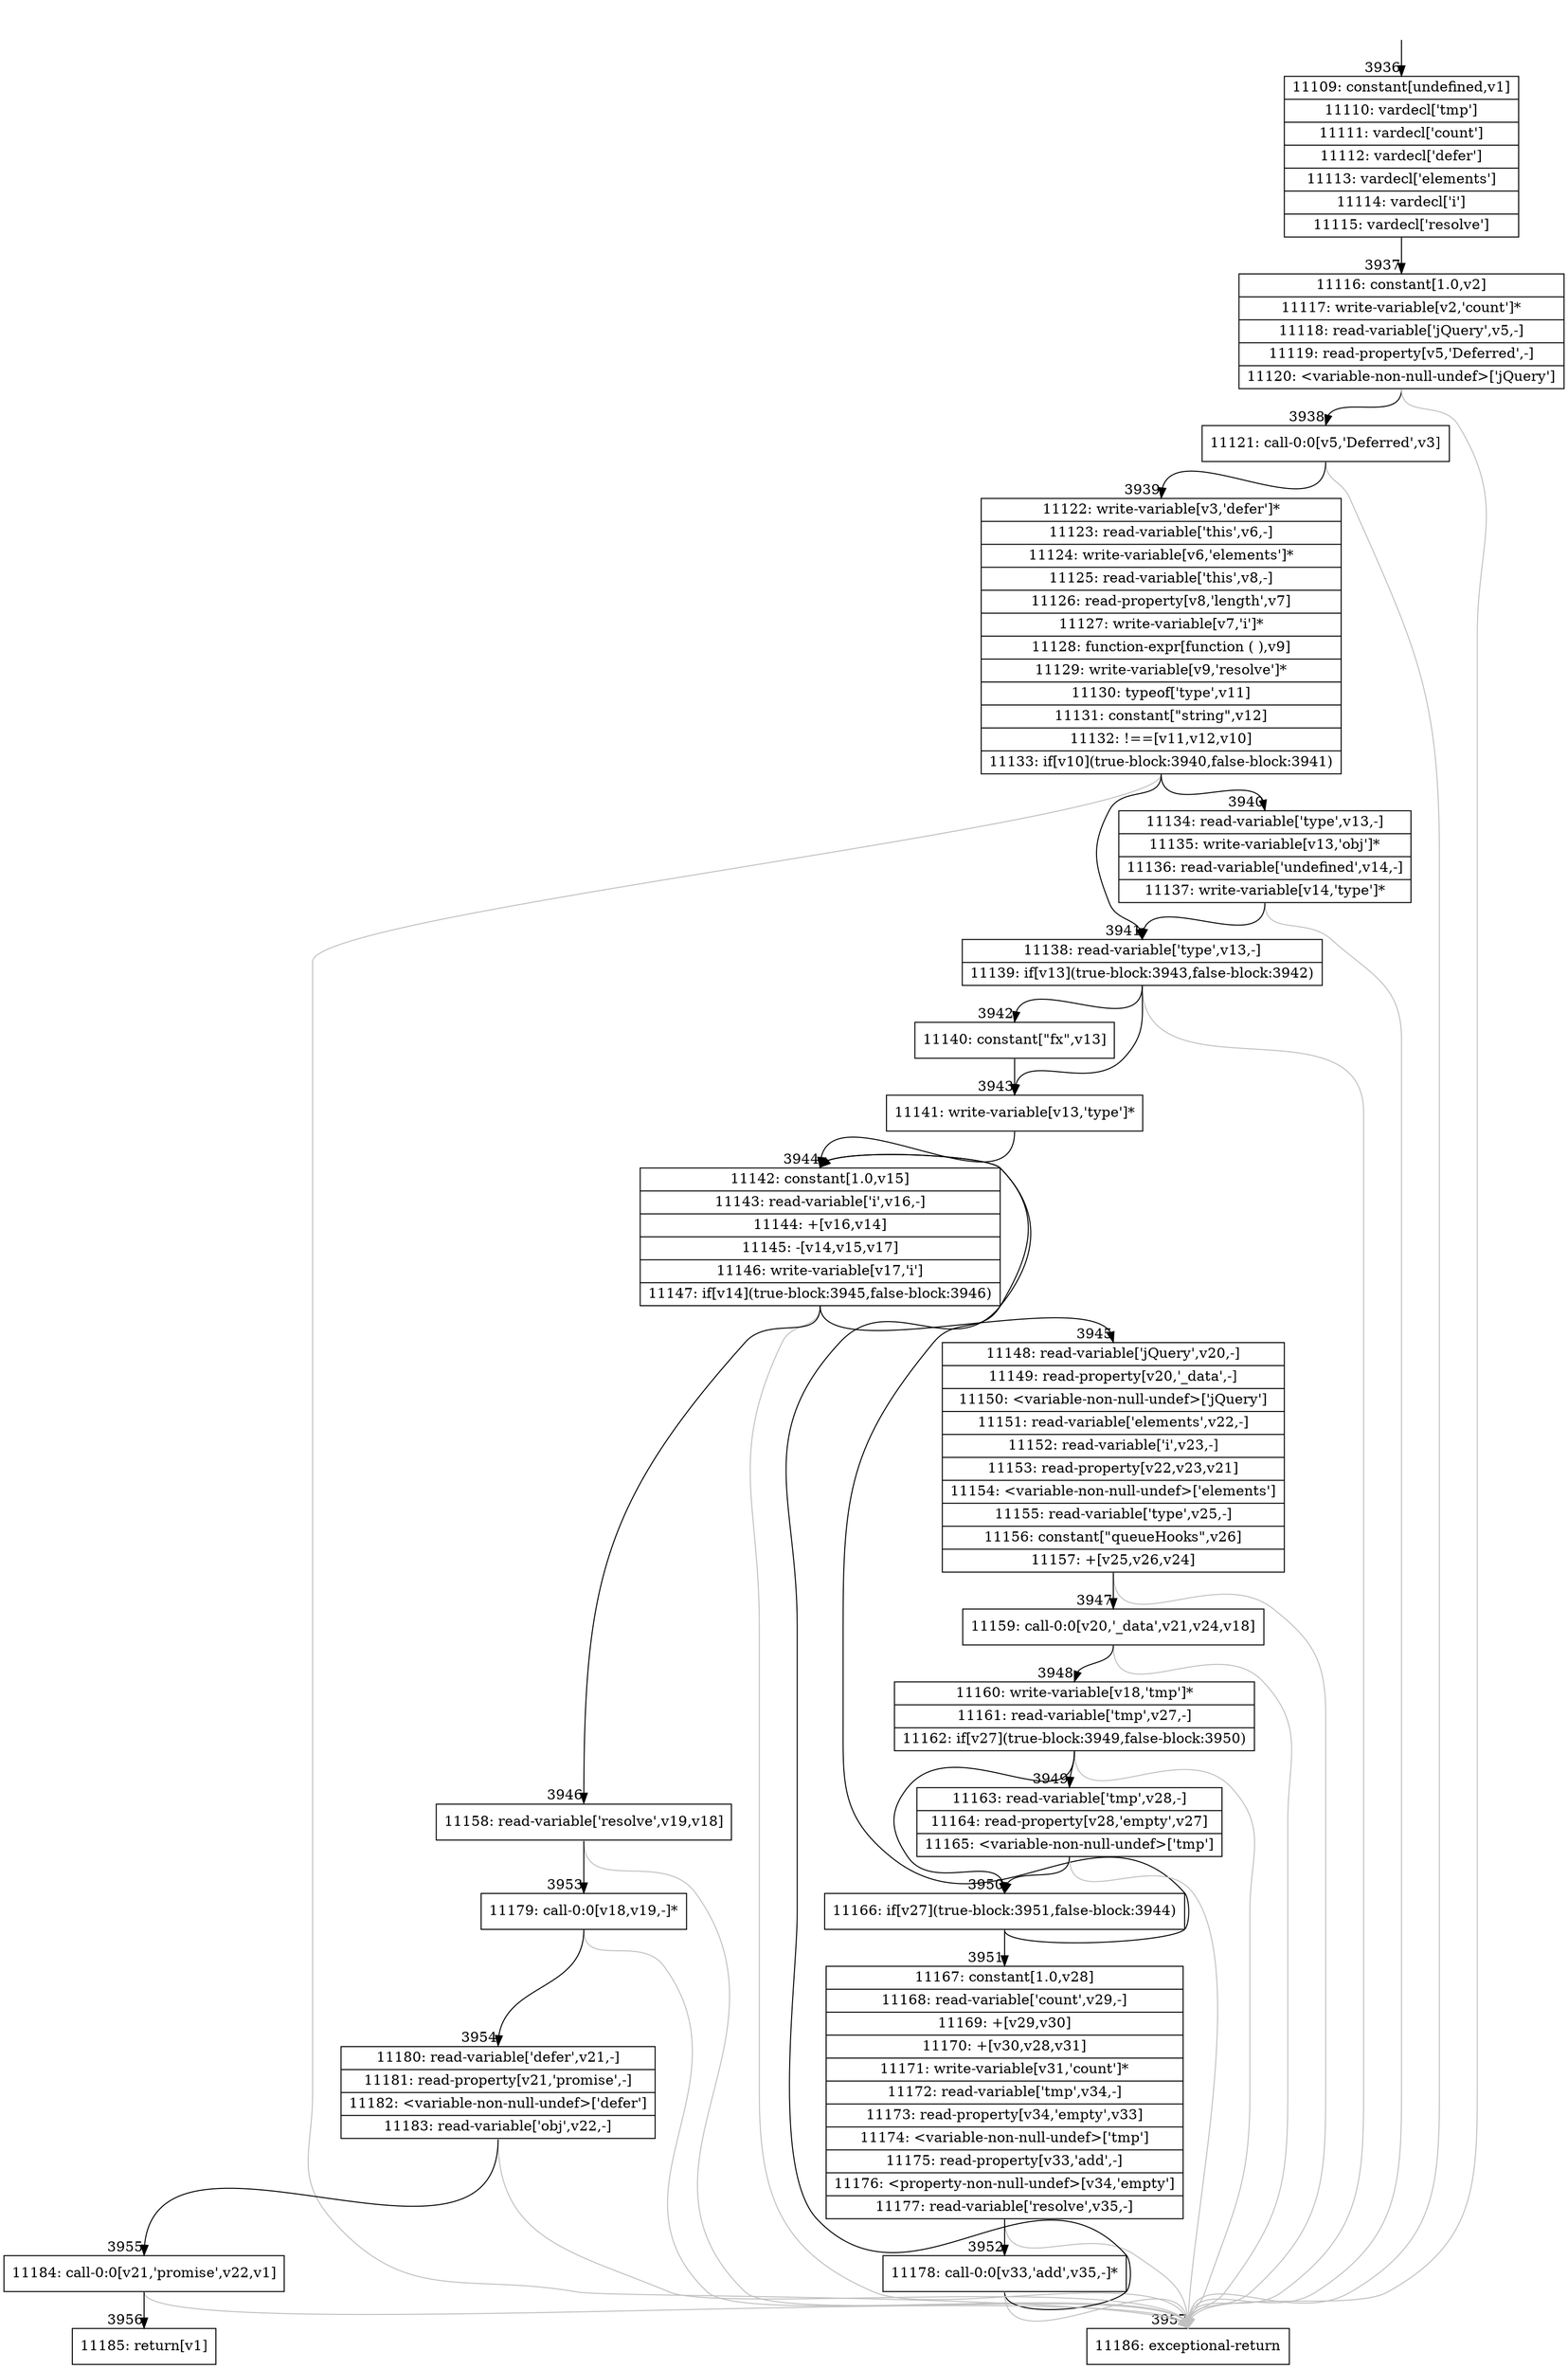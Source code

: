 digraph {
rankdir="TD"
BB_entry265[shape=none,label=""];
BB_entry265 -> BB3936 [tailport=s, headport=n, headlabel="    3936"]
BB3936 [shape=record label="{11109: constant[undefined,v1]|11110: vardecl['tmp']|11111: vardecl['count']|11112: vardecl['defer']|11113: vardecl['elements']|11114: vardecl['i']|11115: vardecl['resolve']}" ] 
BB3936 -> BB3937 [tailport=s, headport=n, headlabel="      3937"]
BB3937 [shape=record label="{11116: constant[1.0,v2]|11117: write-variable[v2,'count']*|11118: read-variable['jQuery',v5,-]|11119: read-property[v5,'Deferred',-]|11120: \<variable-non-null-undef\>['jQuery']}" ] 
BB3937 -> BB3938 [tailport=s, headport=n, headlabel="      3938"]
BB3937 -> BB3957 [tailport=s, headport=n, color=gray, headlabel="      3957"]
BB3938 [shape=record label="{11121: call-0:0[v5,'Deferred',v3]}" ] 
BB3938 -> BB3939 [tailport=s, headport=n, headlabel="      3939"]
BB3938 -> BB3957 [tailport=s, headport=n, color=gray]
BB3939 [shape=record label="{11122: write-variable[v3,'defer']*|11123: read-variable['this',v6,-]|11124: write-variable[v6,'elements']*|11125: read-variable['this',v8,-]|11126: read-property[v8,'length',v7]|11127: write-variable[v7,'i']*|11128: function-expr[function ( ),v9]|11129: write-variable[v9,'resolve']*|11130: typeof['type',v11]|11131: constant[\"string\",v12]|11132: !==[v11,v12,v10]|11133: if[v10](true-block:3940,false-block:3941)}" ] 
BB3939 -> BB3940 [tailport=s, headport=n, headlabel="      3940"]
BB3939 -> BB3941 [tailport=s, headport=n, headlabel="      3941"]
BB3939 -> BB3957 [tailport=s, headport=n, color=gray]
BB3940 [shape=record label="{11134: read-variable['type',v13,-]|11135: write-variable[v13,'obj']*|11136: read-variable['undefined',v14,-]|11137: write-variable[v14,'type']*}" ] 
BB3940 -> BB3941 [tailport=s, headport=n]
BB3940 -> BB3957 [tailport=s, headport=n, color=gray]
BB3941 [shape=record label="{11138: read-variable['type',v13,-]|11139: if[v13](true-block:3943,false-block:3942)}" ] 
BB3941 -> BB3943 [tailport=s, headport=n, headlabel="      3943"]
BB3941 -> BB3942 [tailport=s, headport=n, headlabel="      3942"]
BB3941 -> BB3957 [tailport=s, headport=n, color=gray]
BB3942 [shape=record label="{11140: constant[\"fx\",v13]}" ] 
BB3942 -> BB3943 [tailport=s, headport=n]
BB3943 [shape=record label="{11141: write-variable[v13,'type']*}" ] 
BB3943 -> BB3944 [tailport=s, headport=n, headlabel="      3944"]
BB3944 [shape=record label="{11142: constant[1.0,v15]|11143: read-variable['i',v16,-]|11144: +[v16,v14]|11145: -[v14,v15,v17]|11146: write-variable[v17,'i']|11147: if[v14](true-block:3945,false-block:3946)}" ] 
BB3944 -> BB3945 [tailport=s, headport=n, headlabel="      3945"]
BB3944 -> BB3946 [tailport=s, headport=n, headlabel="      3946"]
BB3944 -> BB3957 [tailport=s, headport=n, color=gray]
BB3945 [shape=record label="{11148: read-variable['jQuery',v20,-]|11149: read-property[v20,'_data',-]|11150: \<variable-non-null-undef\>['jQuery']|11151: read-variable['elements',v22,-]|11152: read-variable['i',v23,-]|11153: read-property[v22,v23,v21]|11154: \<variable-non-null-undef\>['elements']|11155: read-variable['type',v25,-]|11156: constant[\"queueHooks\",v26]|11157: +[v25,v26,v24]}" ] 
BB3945 -> BB3947 [tailport=s, headport=n, headlabel="      3947"]
BB3945 -> BB3957 [tailport=s, headport=n, color=gray]
BB3946 [shape=record label="{11158: read-variable['resolve',v19,v18]}" ] 
BB3946 -> BB3953 [tailport=s, headport=n, headlabel="      3953"]
BB3946 -> BB3957 [tailport=s, headport=n, color=gray]
BB3947 [shape=record label="{11159: call-0:0[v20,'_data',v21,v24,v18]}" ] 
BB3947 -> BB3948 [tailport=s, headport=n, headlabel="      3948"]
BB3947 -> BB3957 [tailport=s, headport=n, color=gray]
BB3948 [shape=record label="{11160: write-variable[v18,'tmp']*|11161: read-variable['tmp',v27,-]|11162: if[v27](true-block:3949,false-block:3950)}" ] 
BB3948 -> BB3950 [tailport=s, headport=n, headlabel="      3950"]
BB3948 -> BB3949 [tailport=s, headport=n, headlabel="      3949"]
BB3948 -> BB3957 [tailport=s, headport=n, color=gray]
BB3949 [shape=record label="{11163: read-variable['tmp',v28,-]|11164: read-property[v28,'empty',v27]|11165: \<variable-non-null-undef\>['tmp']}" ] 
BB3949 -> BB3950 [tailport=s, headport=n]
BB3949 -> BB3957 [tailport=s, headport=n, color=gray]
BB3950 [shape=record label="{11166: if[v27](true-block:3951,false-block:3944)}" ] 
BB3950 -> BB3951 [tailport=s, headport=n, headlabel="      3951"]
BB3950 -> BB3944 [tailport=s, headport=n]
BB3951 [shape=record label="{11167: constant[1.0,v28]|11168: read-variable['count',v29,-]|11169: +[v29,v30]|11170: +[v30,v28,v31]|11171: write-variable[v31,'count']*|11172: read-variable['tmp',v34,-]|11173: read-property[v34,'empty',v33]|11174: \<variable-non-null-undef\>['tmp']|11175: read-property[v33,'add',-]|11176: \<property-non-null-undef\>[v34,'empty']|11177: read-variable['resolve',v35,-]}" ] 
BB3951 -> BB3952 [tailport=s, headport=n, headlabel="      3952"]
BB3951 -> BB3957 [tailport=s, headport=n, color=gray]
BB3952 [shape=record label="{11178: call-0:0[v33,'add',v35,-]*}" ] 
BB3952 -> BB3944 [tailport=s, headport=n]
BB3952 -> BB3957 [tailport=s, headport=n, color=gray]
BB3953 [shape=record label="{11179: call-0:0[v18,v19,-]*}" ] 
BB3953 -> BB3954 [tailport=s, headport=n, headlabel="      3954"]
BB3953 -> BB3957 [tailport=s, headport=n, color=gray]
BB3954 [shape=record label="{11180: read-variable['defer',v21,-]|11181: read-property[v21,'promise',-]|11182: \<variable-non-null-undef\>['defer']|11183: read-variable['obj',v22,-]}" ] 
BB3954 -> BB3955 [tailport=s, headport=n, headlabel="      3955"]
BB3954 -> BB3957 [tailport=s, headport=n, color=gray]
BB3955 [shape=record label="{11184: call-0:0[v21,'promise',v22,v1]}" ] 
BB3955 -> BB3956 [tailport=s, headport=n, headlabel="      3956"]
BB3955 -> BB3957 [tailport=s, headport=n, color=gray]
BB3956 [shape=record label="{11185: return[v1]}" ] 
BB3957 [shape=record label="{11186: exceptional-return}" ] 
}
